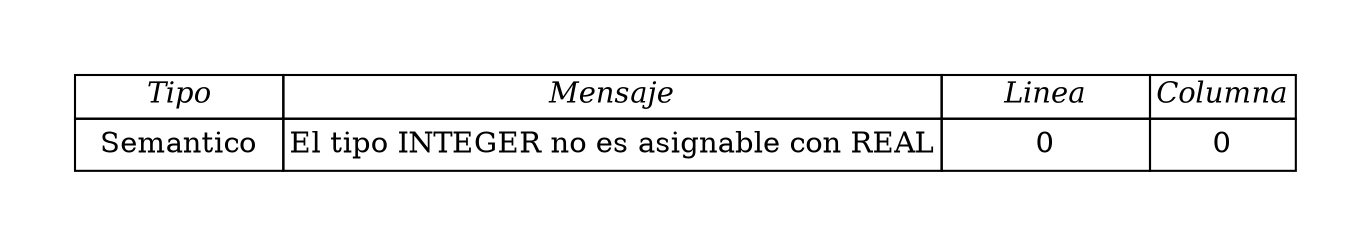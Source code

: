 digraph G{
graph [pad="0.5", nodesep="0.5", ranksep="2"]
node[shape = plain]
rankdir = LR;
Baz [label=<
<table border="0" cellborder="1" cellspacing="0"><tr>
<td width='100'><i>Tipo</i></td>
<td width='100'><i>Mensaje</i></td>
<td width='100'><i>Linea</i></td>
<td><i width='100'>Columna</i></td> </tr>
<tr>
<td height='25'>Semantico</td>
<td height='25'>El tipo INTEGER no es asignable con REAL</td>
<td height='25'>0</td>
<td height='25'>0</td>
</tr>
</table>>];}